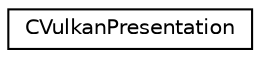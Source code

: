 digraph "Graphical Class Hierarchy"
{
 // LATEX_PDF_SIZE
  edge [fontname="Helvetica",fontsize="10",labelfontname="Helvetica",labelfontsize="10"];
  node [fontname="Helvetica",fontsize="10",shape=record];
  rankdir="LR";
  Node0 [label="CVulkanPresentation",height=0.2,width=0.4,color="black", fillcolor="white", style="filled",URL="$class_c_vulkan_presentation.html",tooltip=" "];
}
